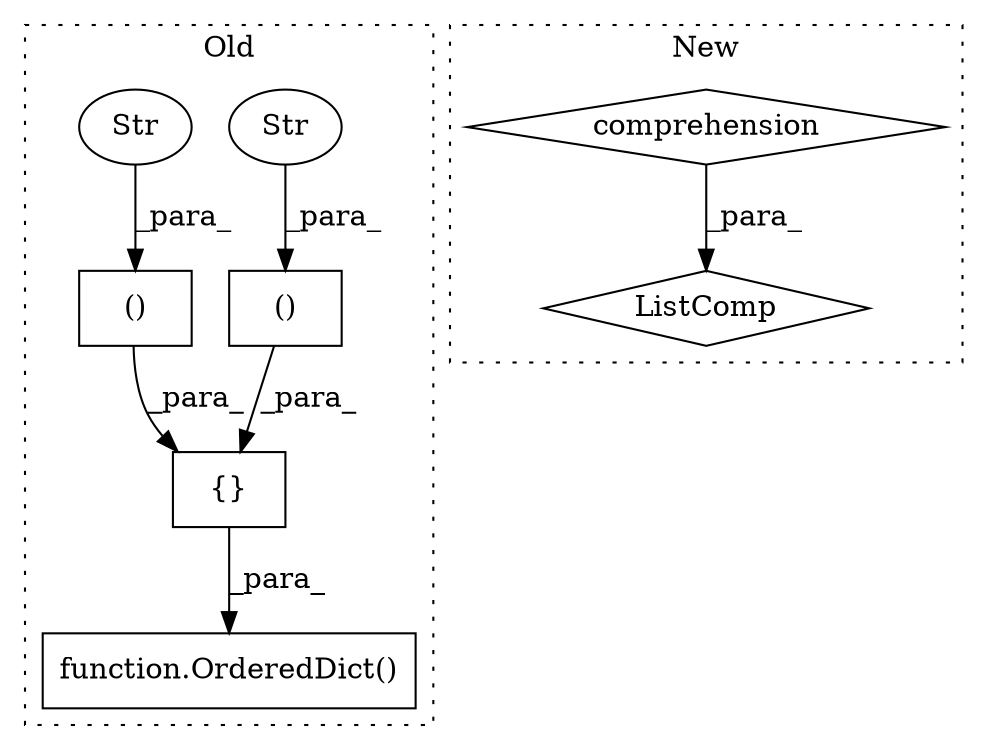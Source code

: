 digraph G {
subgraph cluster0 {
1 [label="function.OrderedDict()" a="75" s="11932,12243" l="12,1" shape="box"];
3 [label="()" a="54" s="12152" l="26" shape="box"];
4 [label="Str" a="66" s="12148" l="4" shape="ellipse"];
5 [label="()" a="54" s="11969" l="159" shape="box"];
6 [label="Str" a="66" s="11963" l="6" shape="ellipse"];
8 [label="{}" a="59" s="11944,12229" l="18,0" shape="box"];
label = "Old";
style="dotted";
}
subgraph cluster1 {
2 [label="ListComp" a="106" s="12939" l="144" shape="diamond"];
7 [label="comprehension" a="45" s="13044" l="3" shape="diamond"];
label = "New";
style="dotted";
}
3 -> 8 [label="_para_"];
4 -> 3 [label="_para_"];
5 -> 8 [label="_para_"];
6 -> 5 [label="_para_"];
7 -> 2 [label="_para_"];
8 -> 1 [label="_para_"];
}
